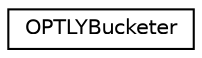 digraph "Graphical Class Hierarchy"
{
  edge [fontname="Helvetica",fontsize="10",labelfontname="Helvetica",labelfontsize="10"];
  node [fontname="Helvetica",fontsize="10",shape=record];
  rankdir="LR";
  Node0 [label="OPTLYBucketer",height=0.2,width=0.4,color="black", fillcolor="white", style="filled",URL="$interface_o_p_t_l_y_bucketer.html"];
}
